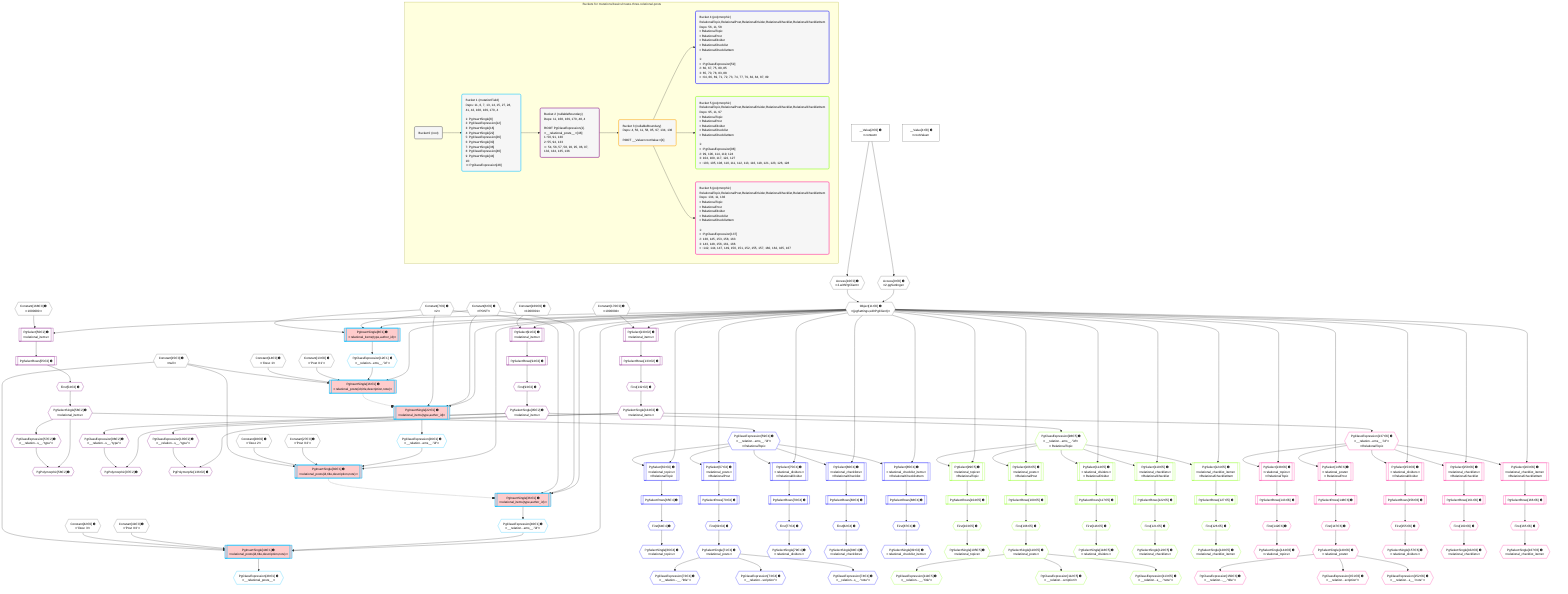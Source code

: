 %%{init: {'themeVariables': { 'fontSize': '12px'}}}%%
graph TD
    classDef path fill:#eee,stroke:#000,color:#000
    classDef plan fill:#fff,stroke-width:1px,color:#000
    classDef itemplan fill:#fff,stroke-width:2px,color:#000
    classDef unbatchedplan fill:#dff,stroke-width:1px,color:#000
    classDef sideeffectplan fill:#fcc,stroke-width:2px,color:#000
    classDef bucket fill:#f6f6f6,color:#000,stroke-width:2px,text-align:left


    %% plan dependencies
    Object11{{"Object[11∈0] ➊<br />ᐸ{pgSettings,withPgClient}ᐳ"}}:::plan
    Access9{{"Access[9∈0] ➊<br />ᐸ2.pgSettingsᐳ"}}:::plan
    Access10{{"Access[10∈0] ➊<br />ᐸ2.withPgClientᐳ"}}:::plan
    Access9 & Access10 --> Object11
    __Value2["__Value[2∈0] ➊<br />ᐸcontextᐳ"]:::plan
    __Value2 --> Access9
    __Value2 --> Access10
    __Value4["__Value[4∈0] ➊<br />ᐸrootValueᐳ"]:::plan
    Constant6{{"Constant[6∈0] ➊<br />ᐸ'POST'ᐳ"}}:::plan
    Constant7{{"Constant[7∈0] ➊<br />ᐸ2ᐳ"}}:::plan
    Constant13{{"Constant[13∈0] ➊<br />ᐸ'Post ꖛ1'ᐳ"}}:::plan
    Constant14{{"Constant[14∈0] ➊<br />ᐸ'Desc 1'ᐳ"}}:::plan
    Constant15{{"Constant[15∈0] ➊<br />ᐸnullᐳ"}}:::plan
    Constant27{{"Constant[27∈0] ➊<br />ᐸ'Post ꖛ2'ᐳ"}}:::plan
    Constant28{{"Constant[28∈0] ➊<br />ᐸ'Desc 2'ᐳ"}}:::plan
    Constant41{{"Constant[41∈0] ➊<br />ᐸ'Post ꖛ3'ᐳ"}}:::plan
    Constant42{{"Constant[42∈0] ➊<br />ᐸ'Desc 3'ᐳ"}}:::plan
    Constant168{{"Constant[168∈0] ➊<br />ᐸ1000000ᐳ"}}:::plan
    Constant169{{"Constant[169∈0] ➊<br />ᐸ1000001ᐳ"}}:::plan
    Constant170{{"Constant[170∈0] ➊<br />ᐸ1000002ᐳ"}}:::plan
    PgInsertSingle16[["PgInsertSingle[16∈1] ➊<br />ᐸrelational_posts(id,title,description,note)ᐳ"]]:::sideeffectplan
    PgClassExpression12{{"PgClassExpression[12∈1] ➊<br />ᐸ__relation...ems__.”id”ᐳ"}}:::plan
    Object11 & PgClassExpression12 & Constant13 & Constant14 & Constant15 --> PgInsertSingle16
    PgInsertSingle30[["PgInsertSingle[30∈1] ➊<br />ᐸrelational_posts(id,title,description,note)ᐳ"]]:::sideeffectplan
    PgClassExpression26{{"PgClassExpression[26∈1] ➊<br />ᐸ__relation...ems__.”id”ᐳ"}}:::plan
    Object11 & PgClassExpression26 & Constant27 & Constant28 & Constant15 --> PgInsertSingle30
    PgInsertSingle44[["PgInsertSingle[44∈1] ➊<br />ᐸrelational_posts(id,title,description,note)ᐳ"]]:::sideeffectplan
    PgClassExpression40{{"PgClassExpression[40∈1] ➊<br />ᐸ__relation...ems__.”id”ᐳ"}}:::plan
    Object11 & PgClassExpression40 & Constant41 & Constant42 & Constant15 --> PgInsertSingle44
    PgInsertSingle8[["PgInsertSingle[8∈1] ➊<br />ᐸrelational_items(type,author_id)ᐳ"]]:::sideeffectplan
    Object11 & Constant6 & Constant7 --> PgInsertSingle8
    PgInsertSingle22[["PgInsertSingle[22∈1] ➊<br />ᐸrelational_items(type,author_id)ᐳ"]]:::sideeffectplan
    Object11 & Constant6 & Constant7 --> PgInsertSingle22
    PgInsertSingle36[["PgInsertSingle[36∈1] ➊<br />ᐸrelational_items(type,author_id)ᐳ"]]:::sideeffectplan
    Object11 & Constant6 & Constant7 --> PgInsertSingle36
    PgInsertSingle8 --> PgClassExpression12
    PgInsertSingle22 --> PgClassExpression26
    PgInsertSingle36 --> PgClassExpression40
    PgClassExpression48{{"PgClassExpression[48∈1] ➊<br />ᐸ__relational_posts__ᐳ"}}:::plan
    PgInsertSingle44 --> PgClassExpression48
    PgSelect50[["PgSelect[50∈2] ➊<br />ᐸrelational_itemsᐳ"]]:::plan
    Object11 & Constant168 --> PgSelect50
    PgPolymorphic58{{"PgPolymorphic[58∈2] ➊"}}:::plan
    PgSelectSingle56{{"PgSelectSingle[56∈2] ➊<br />ᐸrelational_itemsᐳ"}}:::plan
    PgClassExpression57{{"PgClassExpression[57∈2] ➊<br />ᐸ__relation...s__.”type”ᐳ"}}:::plan
    PgSelectSingle56 & PgClassExpression57 --> PgPolymorphic58
    PgSelect91[["PgSelect[91∈2] ➊<br />ᐸrelational_itemsᐳ"]]:::plan
    Object11 & Constant169 --> PgSelect91
    PgPolymorphic97{{"PgPolymorphic[97∈2] ➊"}}:::plan
    PgSelectSingle95{{"PgSelectSingle[95∈2] ➊<br />ᐸrelational_itemsᐳ"}}:::plan
    PgClassExpression96{{"PgClassExpression[96∈2] ➊<br />ᐸ__relation...s__.”type”ᐳ"}}:::plan
    PgSelectSingle95 & PgClassExpression96 --> PgPolymorphic97
    PgSelect130[["PgSelect[130∈2] ➊<br />ᐸrelational_itemsᐳ"]]:::plan
    Object11 & Constant170 --> PgSelect130
    PgPolymorphic136{{"PgPolymorphic[136∈2] ➊"}}:::plan
    PgSelectSingle134{{"PgSelectSingle[134∈2] ➊<br />ᐸrelational_itemsᐳ"}}:::plan
    PgClassExpression135{{"PgClassExpression[135∈2] ➊<br />ᐸ__relation...s__.”type”ᐳ"}}:::plan
    PgSelectSingle134 & PgClassExpression135 --> PgPolymorphic136
    First54{{"First[54∈2] ➊"}}:::plan
    PgSelectRows55[["PgSelectRows[55∈2] ➊"]]:::plan
    PgSelectRows55 --> First54
    PgSelect50 --> PgSelectRows55
    First54 --> PgSelectSingle56
    PgSelectSingle56 --> PgClassExpression57
    First93{{"First[93∈2] ➊"}}:::plan
    PgSelectRows94[["PgSelectRows[94∈2] ➊"]]:::plan
    PgSelectRows94 --> First93
    PgSelect91 --> PgSelectRows94
    First93 --> PgSelectSingle95
    PgSelectSingle95 --> PgClassExpression96
    First132{{"First[132∈2] ➊"}}:::plan
    PgSelectRows133[["PgSelectRows[133∈2] ➊"]]:::plan
    PgSelectRows133 --> First132
    PgSelect130 --> PgSelectRows133
    First132 --> PgSelectSingle134
    PgSelectSingle134 --> PgClassExpression135
    PgSelect60[["PgSelect[60∈4] ➊<br />ᐸrelational_topicsᐳ<br />ᐳRelationalTopic"]]:::plan
    PgClassExpression59{{"PgClassExpression[59∈4] ➊<br />ᐸ__relation...ems__.”id”ᐳ<br />ᐳRelationalTopic"}}:::plan
    Object11 & PgClassExpression59 --> PgSelect60
    PgSelect67[["PgSelect[67∈4] ➊<br />ᐸrelational_postsᐳ<br />ᐳRelationalPost"]]:::plan
    Object11 & PgClassExpression59 --> PgSelect67
    PgSelect75[["PgSelect[75∈4] ➊<br />ᐸrelational_dividersᐳ<br />ᐳRelationalDivider"]]:::plan
    Object11 & PgClassExpression59 --> PgSelect75
    PgSelect80[["PgSelect[80∈4] ➊<br />ᐸrelational_checklistsᐳ<br />ᐳRelationalChecklist"]]:::plan
    Object11 & PgClassExpression59 --> PgSelect80
    PgSelect85[["PgSelect[85∈4] ➊<br />ᐸrelational_checklist_itemsᐳ<br />ᐳRelationalChecklistItem"]]:::plan
    Object11 & PgClassExpression59 --> PgSelect85
    PgSelectSingle56 --> PgClassExpression59
    First64{{"First[64∈4] ➊"}}:::plan
    PgSelectRows65[["PgSelectRows[65∈4] ➊"]]:::plan
    PgSelectRows65 --> First64
    PgSelect60 --> PgSelectRows65
    PgSelectSingle66{{"PgSelectSingle[66∈4] ➊<br />ᐸrelational_topicsᐳ"}}:::plan
    First64 --> PgSelectSingle66
    First69{{"First[69∈4] ➊"}}:::plan
    PgSelectRows70[["PgSelectRows[70∈4] ➊"]]:::plan
    PgSelectRows70 --> First69
    PgSelect67 --> PgSelectRows70
    PgSelectSingle71{{"PgSelectSingle[71∈4] ➊<br />ᐸrelational_postsᐳ"}}:::plan
    First69 --> PgSelectSingle71
    PgClassExpression72{{"PgClassExpression[72∈4] ➊<br />ᐸ__relation...__.”title”ᐳ"}}:::plan
    PgSelectSingle71 --> PgClassExpression72
    PgClassExpression73{{"PgClassExpression[73∈4] ➊<br />ᐸ__relation...scription”ᐳ"}}:::plan
    PgSelectSingle71 --> PgClassExpression73
    PgClassExpression74{{"PgClassExpression[74∈4] ➊<br />ᐸ__relation...s__.”note”ᐳ"}}:::plan
    PgSelectSingle71 --> PgClassExpression74
    First77{{"First[77∈4] ➊"}}:::plan
    PgSelectRows78[["PgSelectRows[78∈4] ➊"]]:::plan
    PgSelectRows78 --> First77
    PgSelect75 --> PgSelectRows78
    PgSelectSingle79{{"PgSelectSingle[79∈4] ➊<br />ᐸrelational_dividersᐳ"}}:::plan
    First77 --> PgSelectSingle79
    First82{{"First[82∈4] ➊"}}:::plan
    PgSelectRows83[["PgSelectRows[83∈4] ➊"]]:::plan
    PgSelectRows83 --> First82
    PgSelect80 --> PgSelectRows83
    PgSelectSingle84{{"PgSelectSingle[84∈4] ➊<br />ᐸrelational_checklistsᐳ"}}:::plan
    First82 --> PgSelectSingle84
    First87{{"First[87∈4] ➊"}}:::plan
    PgSelectRows88[["PgSelectRows[88∈4] ➊"]]:::plan
    PgSelectRows88 --> First87
    PgSelect85 --> PgSelectRows88
    PgSelectSingle89{{"PgSelectSingle[89∈4] ➊<br />ᐸrelational_checklist_itemsᐳ"}}:::plan
    First87 --> PgSelectSingle89
    PgSelect99[["PgSelect[99∈5] ➊<br />ᐸrelational_topicsᐳ<br />ᐳRelationalTopic"]]:::plan
    PgClassExpression98{{"PgClassExpression[98∈5] ➊<br />ᐸ__relation...ems__.”id”ᐳ<br />ᐳRelationalTopic"}}:::plan
    Object11 & PgClassExpression98 --> PgSelect99
    PgSelect106[["PgSelect[106∈5] ➊<br />ᐸrelational_postsᐳ<br />ᐳRelationalPost"]]:::plan
    Object11 & PgClassExpression98 --> PgSelect106
    PgSelect114[["PgSelect[114∈5] ➊<br />ᐸrelational_dividersᐳ<br />ᐳRelationalDivider"]]:::plan
    Object11 & PgClassExpression98 --> PgSelect114
    PgSelect119[["PgSelect[119∈5] ➊<br />ᐸrelational_checklistsᐳ<br />ᐳRelationalChecklist"]]:::plan
    Object11 & PgClassExpression98 --> PgSelect119
    PgSelect124[["PgSelect[124∈5] ➊<br />ᐸrelational_checklist_itemsᐳ<br />ᐳRelationalChecklistItem"]]:::plan
    Object11 & PgClassExpression98 --> PgSelect124
    PgSelectSingle95 --> PgClassExpression98
    First103{{"First[103∈5] ➊"}}:::plan
    PgSelectRows104[["PgSelectRows[104∈5] ➊"]]:::plan
    PgSelectRows104 --> First103
    PgSelect99 --> PgSelectRows104
    PgSelectSingle105{{"PgSelectSingle[105∈5] ➊<br />ᐸrelational_topicsᐳ"}}:::plan
    First103 --> PgSelectSingle105
    First108{{"First[108∈5] ➊"}}:::plan
    PgSelectRows109[["PgSelectRows[109∈5] ➊"]]:::plan
    PgSelectRows109 --> First108
    PgSelect106 --> PgSelectRows109
    PgSelectSingle110{{"PgSelectSingle[110∈5] ➊<br />ᐸrelational_postsᐳ"}}:::plan
    First108 --> PgSelectSingle110
    PgClassExpression111{{"PgClassExpression[111∈5] ➊<br />ᐸ__relation...__.”title”ᐳ"}}:::plan
    PgSelectSingle110 --> PgClassExpression111
    PgClassExpression112{{"PgClassExpression[112∈5] ➊<br />ᐸ__relation...scription”ᐳ"}}:::plan
    PgSelectSingle110 --> PgClassExpression112
    PgClassExpression113{{"PgClassExpression[113∈5] ➊<br />ᐸ__relation...s__.”note”ᐳ"}}:::plan
    PgSelectSingle110 --> PgClassExpression113
    First116{{"First[116∈5] ➊"}}:::plan
    PgSelectRows117[["PgSelectRows[117∈5] ➊"]]:::plan
    PgSelectRows117 --> First116
    PgSelect114 --> PgSelectRows117
    PgSelectSingle118{{"PgSelectSingle[118∈5] ➊<br />ᐸrelational_dividersᐳ"}}:::plan
    First116 --> PgSelectSingle118
    First121{{"First[121∈5] ➊"}}:::plan
    PgSelectRows122[["PgSelectRows[122∈5] ➊"]]:::plan
    PgSelectRows122 --> First121
    PgSelect119 --> PgSelectRows122
    PgSelectSingle123{{"PgSelectSingle[123∈5] ➊<br />ᐸrelational_checklistsᐳ"}}:::plan
    First121 --> PgSelectSingle123
    First126{{"First[126∈5] ➊"}}:::plan
    PgSelectRows127[["PgSelectRows[127∈5] ➊"]]:::plan
    PgSelectRows127 --> First126
    PgSelect124 --> PgSelectRows127
    PgSelectSingle128{{"PgSelectSingle[128∈5] ➊<br />ᐸrelational_checklist_itemsᐳ"}}:::plan
    First126 --> PgSelectSingle128
    PgSelect138[["PgSelect[138∈6] ➊<br />ᐸrelational_topicsᐳ<br />ᐳRelationalTopic"]]:::plan
    PgClassExpression137{{"PgClassExpression[137∈6] ➊<br />ᐸ__relation...ems__.”id”ᐳ<br />ᐳRelationalTopic"}}:::plan
    Object11 & PgClassExpression137 --> PgSelect138
    PgSelect145[["PgSelect[145∈6] ➊<br />ᐸrelational_postsᐳ<br />ᐳRelationalPost"]]:::plan
    Object11 & PgClassExpression137 --> PgSelect145
    PgSelect153[["PgSelect[153∈6] ➊<br />ᐸrelational_dividersᐳ<br />ᐳRelationalDivider"]]:::plan
    Object11 & PgClassExpression137 --> PgSelect153
    PgSelect158[["PgSelect[158∈6] ➊<br />ᐸrelational_checklistsᐳ<br />ᐳRelationalChecklist"]]:::plan
    Object11 & PgClassExpression137 --> PgSelect158
    PgSelect163[["PgSelect[163∈6] ➊<br />ᐸrelational_checklist_itemsᐳ<br />ᐳRelationalChecklistItem"]]:::plan
    Object11 & PgClassExpression137 --> PgSelect163
    PgSelectSingle134 --> PgClassExpression137
    First142{{"First[142∈6] ➊"}}:::plan
    PgSelectRows143[["PgSelectRows[143∈6] ➊"]]:::plan
    PgSelectRows143 --> First142
    PgSelect138 --> PgSelectRows143
    PgSelectSingle144{{"PgSelectSingle[144∈6] ➊<br />ᐸrelational_topicsᐳ"}}:::plan
    First142 --> PgSelectSingle144
    First147{{"First[147∈6] ➊"}}:::plan
    PgSelectRows148[["PgSelectRows[148∈6] ➊"]]:::plan
    PgSelectRows148 --> First147
    PgSelect145 --> PgSelectRows148
    PgSelectSingle149{{"PgSelectSingle[149∈6] ➊<br />ᐸrelational_postsᐳ"}}:::plan
    First147 --> PgSelectSingle149
    PgClassExpression150{{"PgClassExpression[150∈6] ➊<br />ᐸ__relation...__.”title”ᐳ"}}:::plan
    PgSelectSingle149 --> PgClassExpression150
    PgClassExpression151{{"PgClassExpression[151∈6] ➊<br />ᐸ__relation...scription”ᐳ"}}:::plan
    PgSelectSingle149 --> PgClassExpression151
    PgClassExpression152{{"PgClassExpression[152∈6] ➊<br />ᐸ__relation...s__.”note”ᐳ"}}:::plan
    PgSelectSingle149 --> PgClassExpression152
    First155{{"First[155∈6] ➊"}}:::plan
    PgSelectRows156[["PgSelectRows[156∈6] ➊"]]:::plan
    PgSelectRows156 --> First155
    PgSelect153 --> PgSelectRows156
    PgSelectSingle157{{"PgSelectSingle[157∈6] ➊<br />ᐸrelational_dividersᐳ"}}:::plan
    First155 --> PgSelectSingle157
    First160{{"First[160∈6] ➊"}}:::plan
    PgSelectRows161[["PgSelectRows[161∈6] ➊"]]:::plan
    PgSelectRows161 --> First160
    PgSelect158 --> PgSelectRows161
    PgSelectSingle162{{"PgSelectSingle[162∈6] ➊<br />ᐸrelational_checklistsᐳ"}}:::plan
    First160 --> PgSelectSingle162
    First165{{"First[165∈6] ➊"}}:::plan
    PgSelectRows166[["PgSelectRows[166∈6] ➊"]]:::plan
    PgSelectRows166 --> First165
    PgSelect163 --> PgSelectRows166
    PgSelectSingle167{{"PgSelectSingle[167∈6] ➊<br />ᐸrelational_checklist_itemsᐳ"}}:::plan
    First165 --> PgSelectSingle167

    %% define steps

    %% implicit side effects
    PgInsertSingle16 -.-o PgInsertSingle22
    PgInsertSingle30 -.-o PgInsertSingle36

    subgraph "Buckets for mutations/basics/create-three-relational-posts"
    Bucket0("Bucket 0 (root)"):::bucket
    classDef bucket0 stroke:#696969
    class Bucket0,__Value2,__Value4,Constant6,Constant7,Access9,Access10,Object11,Constant13,Constant14,Constant15,Constant27,Constant28,Constant41,Constant42,Constant168,Constant169,Constant170 bucket0
    Bucket1("Bucket 1 (mutationField)<br />Deps: 11, 6, 7, 13, 14, 15, 27, 28, 41, 42, 168, 169, 170, 4<br /><br />1: PgInsertSingle[8]<br />2: PgClassExpression[12]<br />3: PgInsertSingle[16]<br />4: PgInsertSingle[22]<br />5: PgClassExpression[26]<br />6: PgInsertSingle[30]<br />7: PgInsertSingle[36]<br />8: PgClassExpression[40]<br />9: PgInsertSingle[44]<br />10: <br />ᐳ: PgClassExpression[48]"):::bucket
    classDef bucket1 stroke:#00bfff
    class Bucket1,PgInsertSingle8,PgClassExpression12,PgInsertSingle16,PgInsertSingle22,PgClassExpression26,PgInsertSingle30,PgInsertSingle36,PgClassExpression40,PgInsertSingle44,PgClassExpression48 bucket1
    Bucket2("Bucket 2 (nullableBoundary)<br />Deps: 11, 168, 169, 170, 48, 4<br /><br />ROOT PgClassExpression{1}ᐸ__relational_posts__ᐳ[48]<br />1: 50, 91, 130<br />2: 55, 94, 133<br />ᐳ: 54, 56, 57, 58, 93, 95, 96, 97, 132, 134, 135, 136"):::bucket
    classDef bucket2 stroke:#7f007f
    class Bucket2,PgSelect50,First54,PgSelectRows55,PgSelectSingle56,PgClassExpression57,PgPolymorphic58,PgSelect91,First93,PgSelectRows94,PgSelectSingle95,PgClassExpression96,PgPolymorphic97,PgSelect130,First132,PgSelectRows133,PgSelectSingle134,PgClassExpression135,PgPolymorphic136 bucket2
    Bucket3("Bucket 3 (nullableBoundary)<br />Deps: 4, 56, 11, 58, 95, 97, 134, 136<br /><br />ROOT __ValueᐸrootValueᐳ[4]"):::bucket
    classDef bucket3 stroke:#ffa500
    class Bucket3 bucket3
    Bucket4("Bucket 4 (polymorphic)<br />RelationalTopic,RelationalPost,RelationalDivider,RelationalChecklist,RelationalChecklistItem<br />Deps: 56, 11, 58<br />ᐳRelationalTopic<br />ᐳRelationalPost<br />ᐳRelationalDivider<br />ᐳRelationalChecklist<br />ᐳRelationalChecklistItem<br /><br />1: <br />ᐳ: PgClassExpression[59]<br />2: 60, 67, 75, 80, 85<br />3: 65, 70, 78, 83, 88<br />ᐳ: 64, 66, 69, 71, 72, 73, 74, 77, 79, 82, 84, 87, 89"):::bucket
    classDef bucket4 stroke:#0000ff
    class Bucket4,PgClassExpression59,PgSelect60,First64,PgSelectRows65,PgSelectSingle66,PgSelect67,First69,PgSelectRows70,PgSelectSingle71,PgClassExpression72,PgClassExpression73,PgClassExpression74,PgSelect75,First77,PgSelectRows78,PgSelectSingle79,PgSelect80,First82,PgSelectRows83,PgSelectSingle84,PgSelect85,First87,PgSelectRows88,PgSelectSingle89 bucket4
    Bucket5("Bucket 5 (polymorphic)<br />RelationalTopic,RelationalPost,RelationalDivider,RelationalChecklist,RelationalChecklistItem<br />Deps: 95, 11, 97<br />ᐳRelationalTopic<br />ᐳRelationalPost<br />ᐳRelationalDivider<br />ᐳRelationalChecklist<br />ᐳRelationalChecklistItem<br /><br />1: <br />ᐳ: PgClassExpression[98]<br />2: 99, 106, 114, 119, 124<br />3: 104, 109, 117, 122, 127<br />ᐳ: 103, 105, 108, 110, 111, 112, 113, 116, 118, 121, 123, 126, 128"):::bucket
    classDef bucket5 stroke:#7fff00
    class Bucket5,PgClassExpression98,PgSelect99,First103,PgSelectRows104,PgSelectSingle105,PgSelect106,First108,PgSelectRows109,PgSelectSingle110,PgClassExpression111,PgClassExpression112,PgClassExpression113,PgSelect114,First116,PgSelectRows117,PgSelectSingle118,PgSelect119,First121,PgSelectRows122,PgSelectSingle123,PgSelect124,First126,PgSelectRows127,PgSelectSingle128 bucket5
    Bucket6("Bucket 6 (polymorphic)<br />RelationalTopic,RelationalPost,RelationalDivider,RelationalChecklist,RelationalChecklistItem<br />Deps: 134, 11, 136<br />ᐳRelationalTopic<br />ᐳRelationalPost<br />ᐳRelationalDivider<br />ᐳRelationalChecklist<br />ᐳRelationalChecklistItem<br /><br />1: <br />ᐳ: PgClassExpression[137]<br />2: 138, 145, 153, 158, 163<br />3: 143, 148, 156, 161, 166<br />ᐳ: 142, 144, 147, 149, 150, 151, 152, 155, 157, 160, 162, 165, 167"):::bucket
    classDef bucket6 stroke:#ff1493
    class Bucket6,PgClassExpression137,PgSelect138,First142,PgSelectRows143,PgSelectSingle144,PgSelect145,First147,PgSelectRows148,PgSelectSingle149,PgClassExpression150,PgClassExpression151,PgClassExpression152,PgSelect153,First155,PgSelectRows156,PgSelectSingle157,PgSelect158,First160,PgSelectRows161,PgSelectSingle162,PgSelect163,First165,PgSelectRows166,PgSelectSingle167 bucket6
    Bucket0 --> Bucket1
    Bucket1 --> Bucket2
    Bucket2 --> Bucket3
    Bucket3 --> Bucket4 & Bucket5 & Bucket6
    end